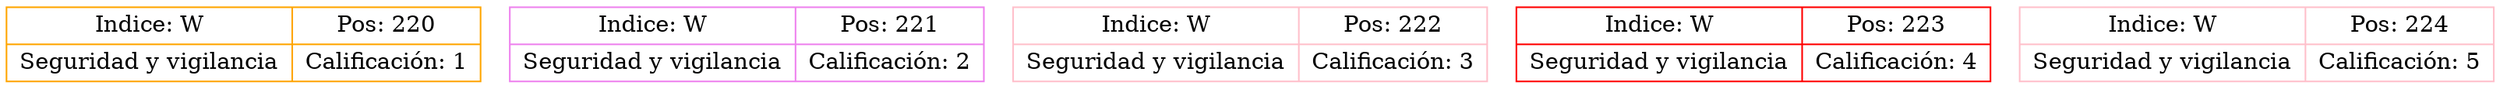 digraph Daniel44{
node[shape=record];
node220[color=orange, fillcolor=orange, label="{Indice: W|Seguridad y vigilancia}|{Pos: 220|Calificación: 1}"];
node221[color=violet, fillcolor=yellow, label="{Indice: W|Seguridad y vigilancia}|{Pos: 221|Calificación: 2}"];
node222[color=pink, fillcolor=blue, label="{Indice: W|Seguridad y vigilancia}|{Pos: 222|Calificación: 3}"];
node223[color=red, fillcolor=brown, label="{Indice: W|Seguridad y vigilancia}|{Pos: 223|Calificación: 4}"];
node224[color=pink, fillcolor=violet, label="{Indice: W|Seguridad y vigilancia}|{Pos: 224|Calificación: 5}"];
}